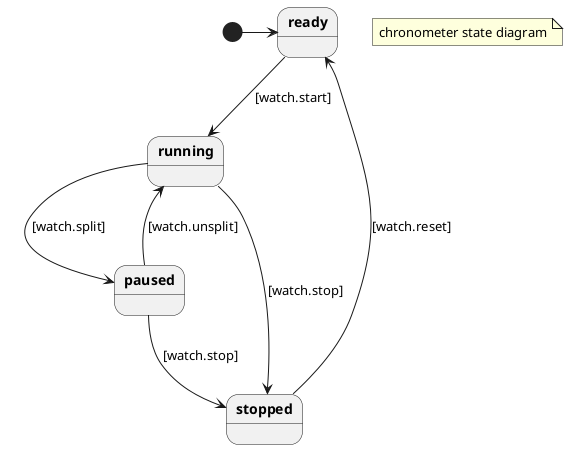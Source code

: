 @startuml

skinparam state {
  FontStyle bold
}

note "chronometer state diagram" as TITLENOTE

[*] -> ready
    ready --> running : [watch.start] 

    running --> paused : [watch.split] 

    running --> stopped : [watch.stop] 

    paused --> running : [watch.unsplit] 

    paused --> stopped : [watch.stop] 

    stopped --> ready : [watch.reset] 

@enduml

